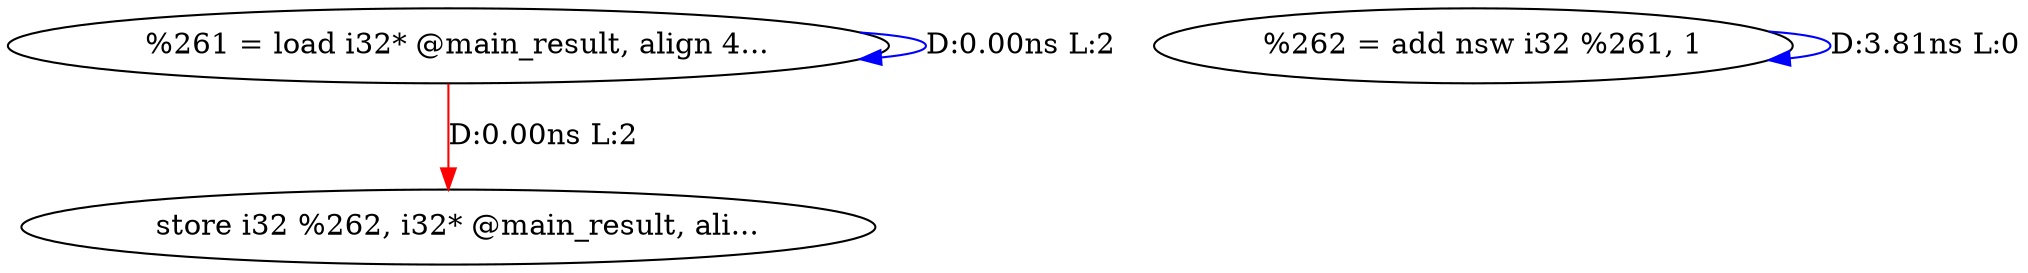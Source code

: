 digraph {
Node0x4132310[label="  %261 = load i32* @main_result, align 4..."];
Node0x4132310 -> Node0x4132310[label="D:0.00ns L:2",color=blue];
Node0x4132590[label="  store i32 %262, i32* @main_result, ali..."];
Node0x4132310 -> Node0x4132590[label="D:0.00ns L:2",color=red];
Node0x4132450[label="  %262 = add nsw i32 %261, 1"];
Node0x4132450 -> Node0x4132450[label="D:3.81ns L:0",color=blue];
}
